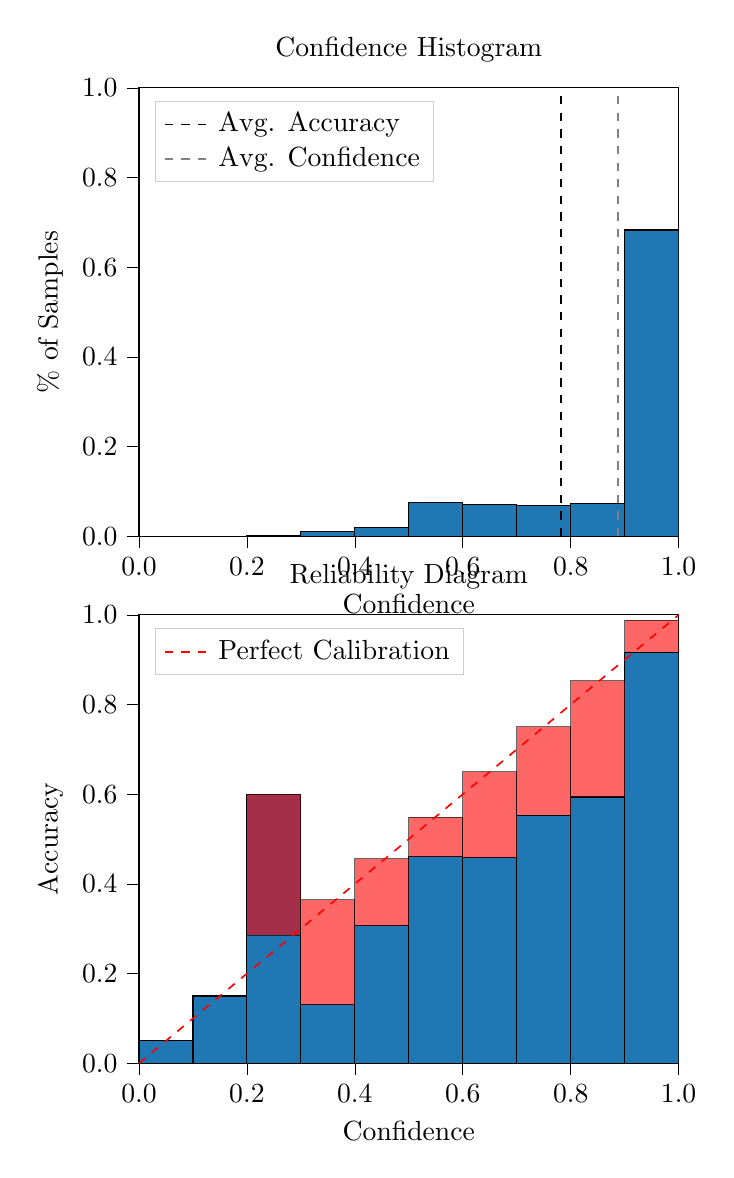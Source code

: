 % This file was created by tikzplotlib v0.9.8.
\begin{tikzpicture}

\definecolor{color0}{rgb}{0.122,0.467,0.706}

\begin{groupplot}[group style={group size=1 by 2}]
\nextgroupplot[
legend cell align={left},
legend style={
  fill opacity=0.8,
  draw opacity=1,
  text opacity=1,
  at={(0.03,0.97)},
  anchor=north west,
  draw=white!80!black
},
tick align=outside,
tick pos=left,
title={Confidence Histogram},
x grid style={white!69.02!black},
xlabel={Confidence},
xmin=0, xmax=1,
xtick style={color=black},
xtick={0,0.2,0.4,0.6,0.8,1},
xticklabels={0.0,0.2,0.4,0.6,0.8,1.0},
y grid style={white!69.02!black},
ylabel={\% of Samples},
ymin=0, ymax=1,
ytick style={color=black},
ytick={0,0.2,0.4,0.6,0.8,1},
yticklabels={0.0,0.2,0.4,0.6,0.8,1.0}
]
\draw[draw=black,fill=color0] (axis cs:-6.939e-18,0) rectangle (axis cs:0.1,0);
\draw[draw=black,fill=color0] (axis cs:0.1,0) rectangle (axis cs:0.2,0);
\draw[draw=black,fill=color0] (axis cs:0.2,0) rectangle (axis cs:0.3,0.001);
\draw[draw=black,fill=color0] (axis cs:0.3,0) rectangle (axis cs:0.4,0.01);
\draw[draw=black,fill=color0] (axis cs:0.4,0) rectangle (axis cs:0.5,0.02);
\draw[draw=black,fill=color0] (axis cs:0.5,0) rectangle (axis cs:0.6,0.075);
\draw[draw=black,fill=color0] (axis cs:0.6,0) rectangle (axis cs:0.7,0.071);
\draw[draw=black,fill=color0] (axis cs:0.7,0) rectangle (axis cs:0.8,0.068);
\draw[draw=black,fill=color0] (axis cs:0.8,0) rectangle (axis cs:0.9,0.073);
\draw[draw=black,fill=color0] (axis cs:0.9,0) rectangle (axis cs:1,0.683);
\addplot [semithick, black, dashed]
table {%
0.782 0
0.782 1
};
\addlegendentry{Avg. Accuracy}
\addplot [semithick, white!50.196!black, dashed]
table {%
0.888 0
0.888 1
};
\addlegendentry{Avg. Confidence}

\nextgroupplot[
legend cell align={left},
legend style={
  fill opacity=0.8,
  draw opacity=1,
  text opacity=1,
  at={(0.03,0.97)},
  anchor=north west,
  draw=white!80!black
},
tick align=outside,
tick pos=left,
title={Reliability Diagram},
x grid style={white!69.02!black},
xlabel={Confidence},
xmin=0, xmax=1,
xtick style={color=black},
xtick={0,0.2,0.4,0.6,0.8,1},
xticklabels={0.0,0.2,0.4,0.6,0.8,1.0},
y grid style={white!69.02!black},
ylabel={Accuracy},
ymin=0, ymax=1,
ytick style={color=black},
ytick={0,0.2,0.4,0.6,0.8,1},
yticklabels={0.0,0.2,0.4,0.6,0.8,1.0}
]
\draw[draw=black,fill=color0] (axis cs:-6.939e-18,0) rectangle (axis cs:0.1,0.05);
\draw[draw=black,fill=color0] (axis cs:0.1,0) rectangle (axis cs:0.2,0.15);
\draw[draw=black,fill=color0] (axis cs:0.2,0) rectangle (axis cs:0.3,0.6);
\draw[draw=black,fill=color0] (axis cs:0.3,0) rectangle (axis cs:0.4,0.131);
\draw[draw=black,fill=color0] (axis cs:0.4,0) rectangle (axis cs:0.5,0.307);
\draw[draw=black,fill=color0] (axis cs:0.5,0) rectangle (axis cs:0.6,0.461);
\draw[draw=black,fill=color0] (axis cs:0.6,0) rectangle (axis cs:0.7,0.458);
\draw[draw=black,fill=color0] (axis cs:0.7,0) rectangle (axis cs:0.8,0.553);
\draw[draw=black,fill=color0] (axis cs:0.8,0) rectangle (axis cs:0.9,0.594);
\draw[draw=black,fill=color0] (axis cs:0.9,0) rectangle (axis cs:1,0.917);
\draw[draw=black,fill=red,opacity=0.6] (axis cs:-6.939e-18,0.05) rectangle (axis cs:0.1,0.05);
\draw[draw=black,fill=red,opacity=0.6] (axis cs:0.1,0.15) rectangle (axis cs:0.2,0.15);
\draw[draw=black,fill=red,opacity=0.6] (axis cs:0.2,0.6) rectangle (axis cs:0.3,0.285);
\draw[draw=black,fill=red,opacity=0.6] (axis cs:0.3,0.131) rectangle (axis cs:0.4,0.365);
\draw[draw=black,fill=red,opacity=0.6] (axis cs:0.4,0.307) rectangle (axis cs:0.5,0.456);
\draw[draw=black,fill=red,opacity=0.6] (axis cs:0.5,0.461) rectangle (axis cs:0.6,0.549);
\draw[draw=black,fill=red,opacity=0.6] (axis cs:0.6,0.458) rectangle (axis cs:0.7,0.65);
\draw[draw=black,fill=red,opacity=0.6] (axis cs:0.7,0.553) rectangle (axis cs:0.8,0.751);
\draw[draw=black,fill=red,opacity=0.6] (axis cs:0.8,0.594) rectangle (axis cs:0.9,0.853);
\draw[draw=black,fill=red,opacity=0.6] (axis cs:0.9,0.917) rectangle (axis cs:1,0.988);
\addplot [semithick, red, dashed]
table {%
0 0
1 1
};
\addlegendentry{Perfect Calibration}
\end{groupplot}

\end{tikzpicture}
